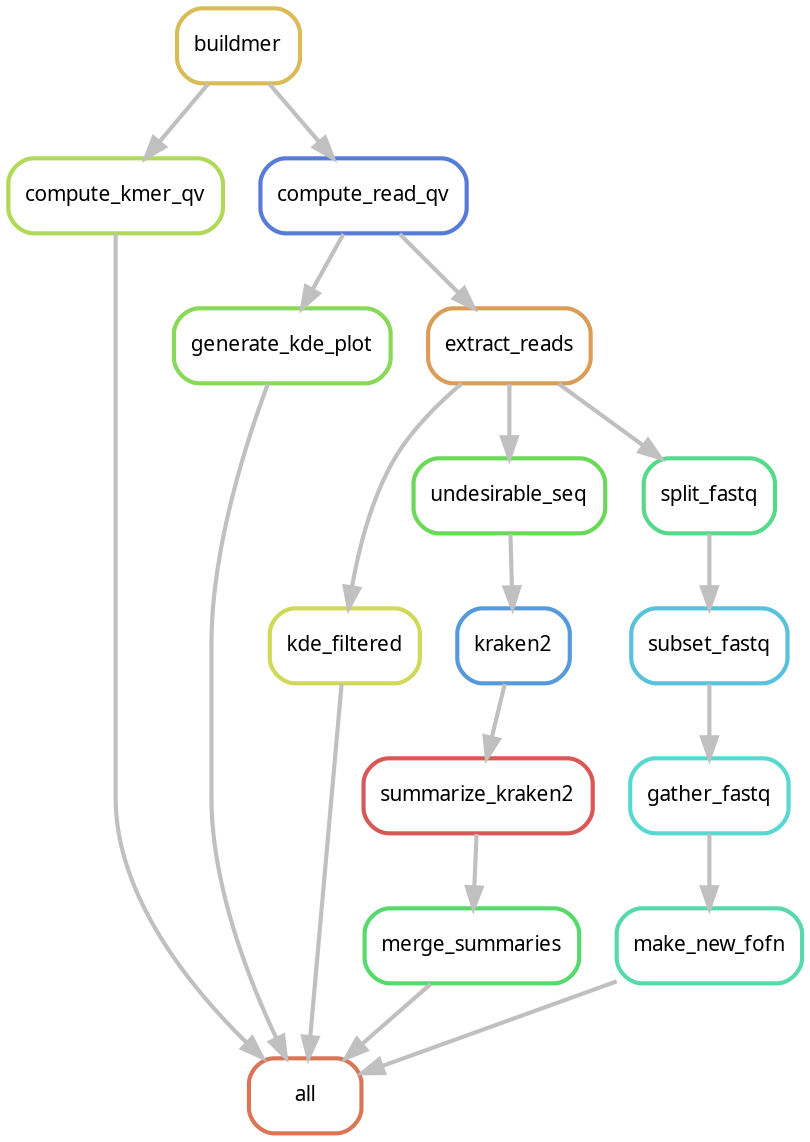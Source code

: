 digraph snakemake_dag {
    graph[bgcolor=white, margin=0];
    node[shape=box, style=rounded, fontname=sans,                 fontsize=10, penwidth=2];
    edge[penwidth=2, color=grey];
	0[label = "all", color = "0.04 0.6 0.85", style="rounded"];
	1[label = "compute_kmer_qv", color = "0.22 0.6 0.85", style="rounded"];
	2[label = "buildmer", color = "0.13 0.6 0.85", style="rounded"];
	3[label = "generate_kde_plot", color = "0.27 0.6 0.85", style="rounded"];
	4[label = "compute_read_qv", color = "0.62 0.6 0.85", style="rounded"];
	5[label = "kde_filtered", color = "0.18 0.6 0.85", style="rounded"];
	6[label = "extract_reads", color = "0.09 0.6 0.85", style="rounded"];
	7[label = "merge_summaries", color = "0.36 0.6 0.85", style="rounded"];
	8[label = "summarize_kraken2", color = "0.00 0.6 0.85", style="rounded"];
	9[label = "kraken2", color = "0.58 0.6 0.85", style="rounded"];
	10[label = "undesirable_seq", color = "0.31 0.6 0.85", style="rounded"];
	11[label = "make_new_fofn", color = "0.44 0.6 0.85", style="rounded"];
	12[label = "gather_fastq", color = "0.49 0.6 0.85", style="rounded"];
	13[label = "subset_fastq", color = "0.53 0.6 0.85", style="rounded"];
	14[label = "split_fastq", color = "0.40 0.6 0.85", style="rounded"];
	5 -> 0
	3 -> 0
	1 -> 0
	7 -> 0
	11 -> 0
	2 -> 1
	4 -> 3
	2 -> 4
	6 -> 5
	4 -> 6
	8 -> 7
	9 -> 8
	10 -> 9
	6 -> 10
	12 -> 11
	13 -> 12
	14 -> 13
	6 -> 14
}